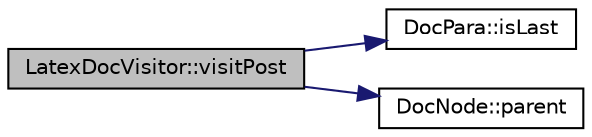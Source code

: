 digraph "LatexDocVisitor::visitPost"
{
 // LATEX_PDF_SIZE
  edge [fontname="Helvetica",fontsize="10",labelfontname="Helvetica",labelfontsize="10"];
  node [fontname="Helvetica",fontsize="10",shape=record];
  rankdir="LR";
  Node1 [label="LatexDocVisitor::visitPost",height=0.2,width=0.4,color="black", fillcolor="grey75", style="filled", fontcolor="black",tooltip=" "];
  Node1 -> Node2 [color="midnightblue",fontsize="10",style="solid",fontname="Helvetica"];
  Node2 [label="DocPara::isLast",height=0.2,width=0.4,color="black", fillcolor="white", style="filled",URL="$classDocPara.html#a32a474477c8d44117a82964eeac50e53",tooltip=" "];
  Node1 -> Node3 [color="midnightblue",fontsize="10",style="solid",fontname="Helvetica"];
  Node3 [label="DocNode::parent",height=0.2,width=0.4,color="black", fillcolor="white", style="filled",URL="$classDocNode.html#a19c40a3c8e9e449616707f48e252b02e",tooltip=" "];
}
